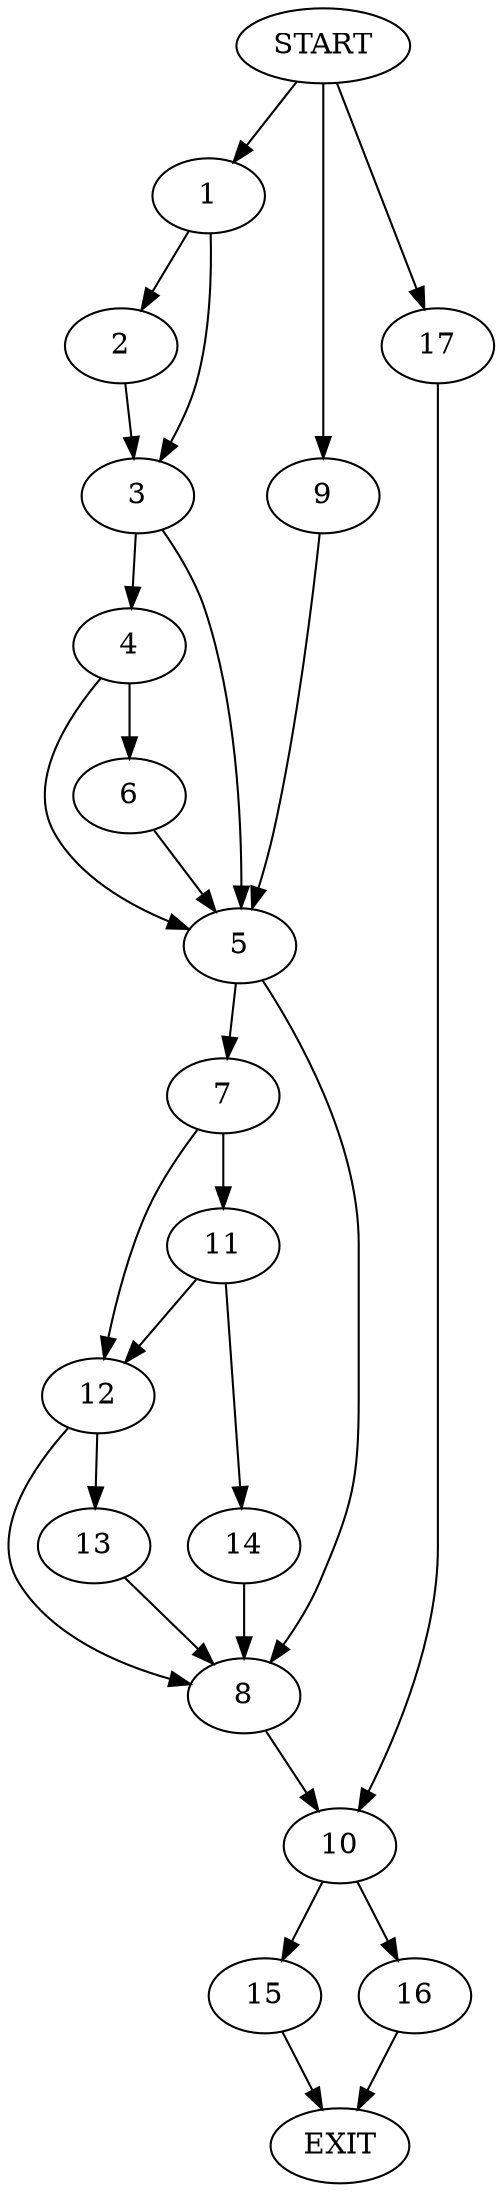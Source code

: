 digraph {
0 [label="START"]
18 [label="EXIT"]
0 -> 1
1 -> 2
1 -> 3
2 -> 3
3 -> 4
3 -> 5
4 -> 6
4 -> 5
5 -> 7
5 -> 8
6 -> 5
0 -> 9
9 -> 5
8 -> 10
7 -> 11
7 -> 12
12 -> 8
12 -> 13
11 -> 14
11 -> 12
14 -> 8
13 -> 8
10 -> 15
10 -> 16
0 -> 17
17 -> 10
15 -> 18
16 -> 18
}
